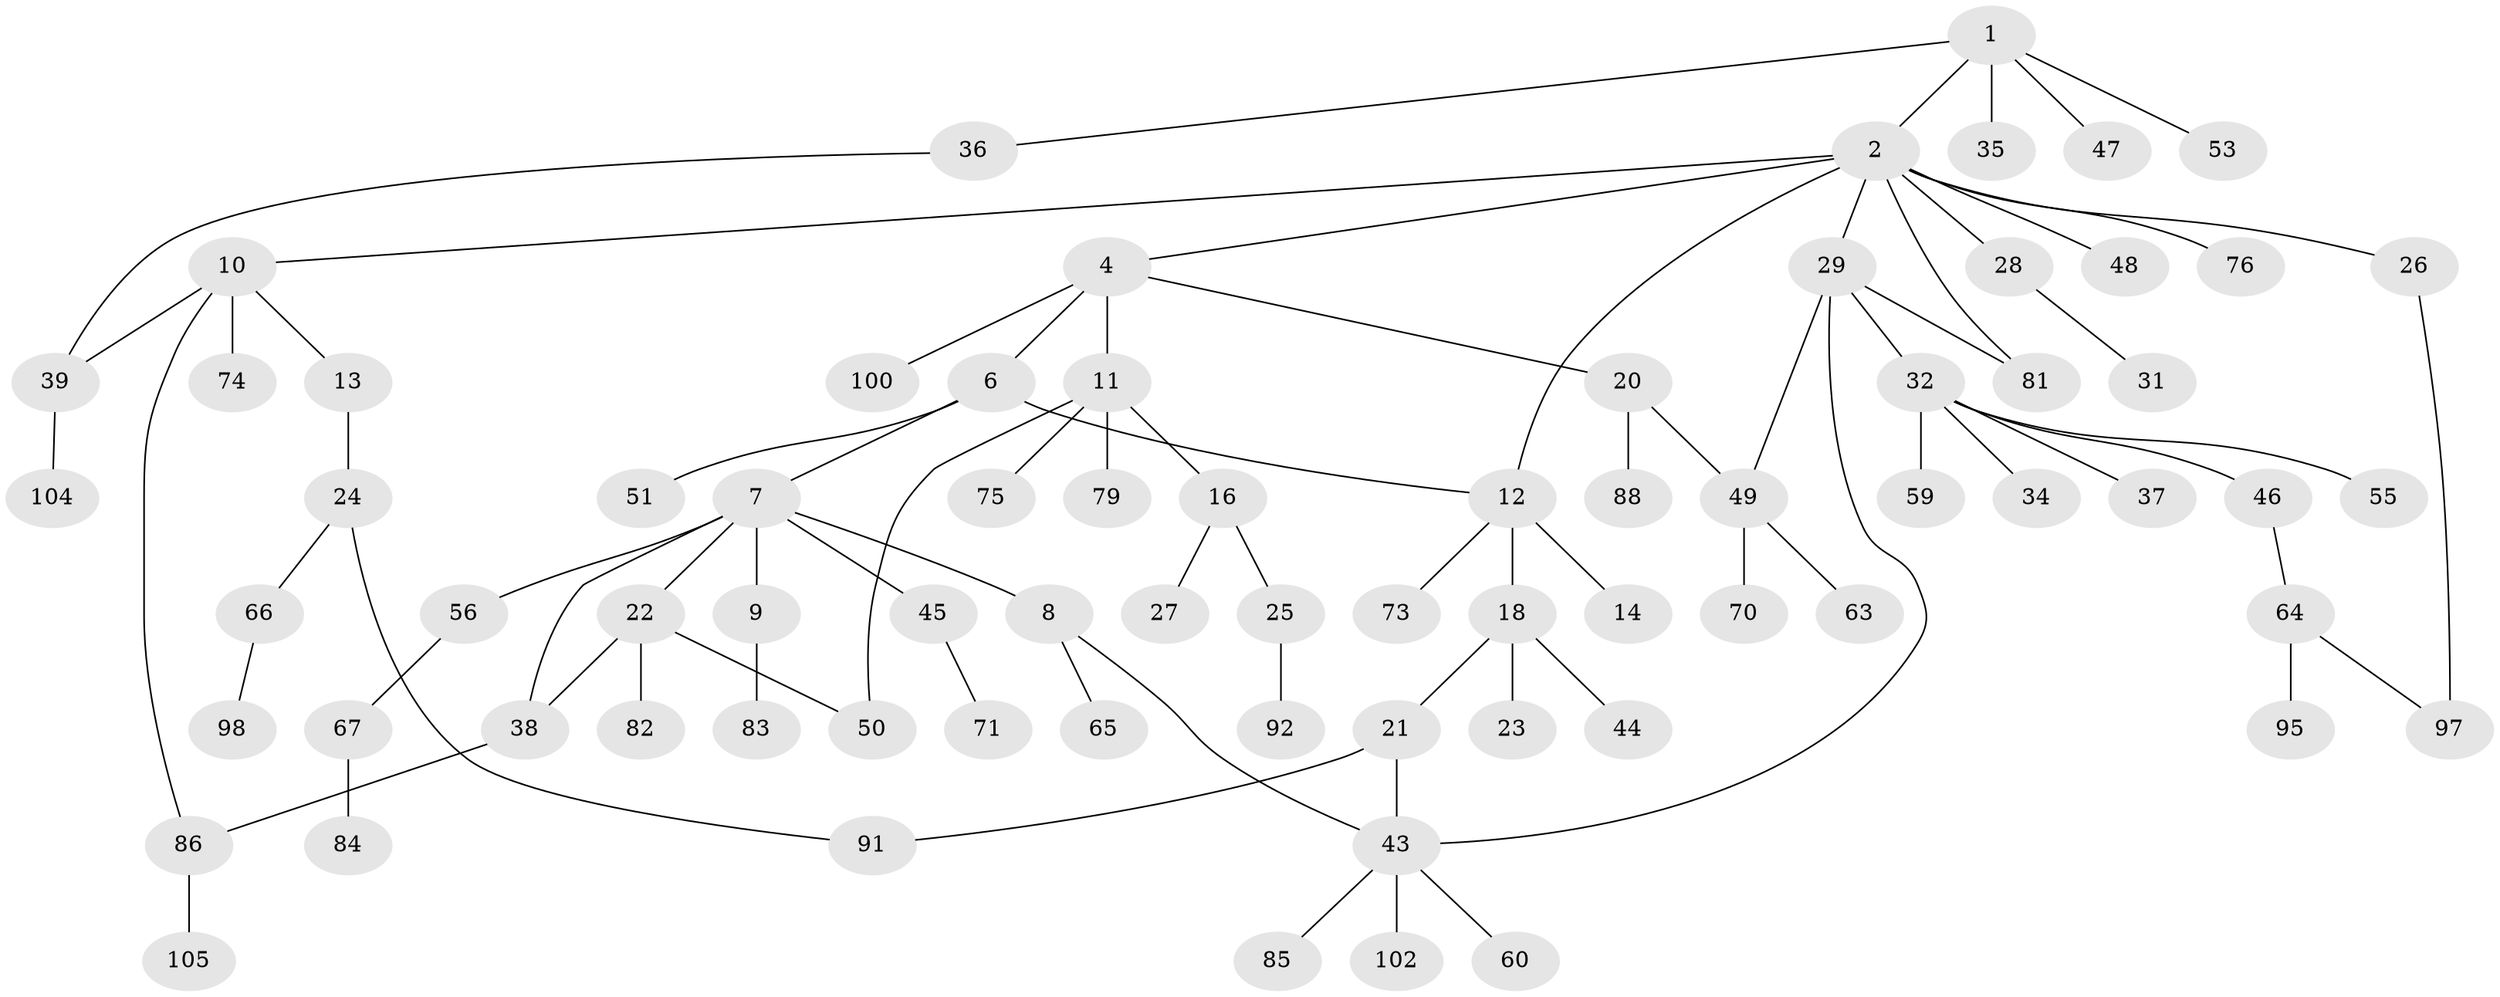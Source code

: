 // Generated by graph-tools (version 1.1) at 2025/51/02/27/25 19:51:39]
// undirected, 74 vertices, 84 edges
graph export_dot {
graph [start="1"]
  node [color=gray90,style=filled];
  1 [super="+3"];
  2 [super="+17"];
  4 [super="+5"];
  6;
  7 [super="+68"];
  8 [super="+57"];
  9 [super="+78"];
  10 [super="+19"];
  11 [super="+61"];
  12 [super="+33"];
  13 [super="+15"];
  14;
  16;
  18 [super="+30"];
  20 [super="+62"];
  21 [super="+40"];
  22 [super="+80"];
  23;
  24 [super="+42"];
  25;
  26;
  27;
  28;
  29 [super="+99"];
  31 [super="+54"];
  32 [super="+41"];
  34;
  35;
  36;
  37 [super="+94"];
  38 [super="+101"];
  39 [super="+77"];
  43 [super="+52"];
  44;
  45;
  46;
  47;
  48;
  49 [super="+58"];
  50 [super="+96"];
  51 [super="+93"];
  53;
  55;
  56;
  59;
  60;
  63;
  64 [super="+90"];
  65;
  66 [super="+69"];
  67 [super="+72"];
  70;
  71;
  73;
  74;
  75;
  76;
  79;
  81;
  82;
  83 [super="+89"];
  84;
  85;
  86 [super="+87"];
  88;
  91 [super="+103"];
  92;
  95;
  97;
  98;
  100;
  102;
  104;
  105;
  1 -- 2;
  1 -- 35;
  1 -- 36;
  1 -- 47;
  1 -- 53;
  2 -- 4;
  2 -- 10;
  2 -- 26;
  2 -- 29;
  2 -- 48;
  2 -- 81;
  2 -- 76;
  2 -- 28;
  2 -- 12;
  4 -- 6;
  4 -- 20;
  4 -- 100;
  4 -- 11;
  6 -- 7;
  6 -- 12;
  6 -- 51;
  7 -- 8;
  7 -- 9;
  7 -- 22;
  7 -- 45;
  7 -- 56;
  7 -- 38;
  8 -- 65;
  8 -- 43;
  9 -- 83;
  10 -- 13;
  10 -- 74;
  10 -- 86;
  10 -- 39;
  11 -- 16;
  11 -- 50;
  11 -- 75;
  11 -- 79;
  12 -- 14;
  12 -- 18;
  12 -- 73;
  13 -- 24;
  16 -- 25;
  16 -- 27;
  18 -- 21;
  18 -- 23;
  18 -- 44;
  20 -- 49;
  20 -- 88;
  21 -- 91;
  21 -- 43;
  22 -- 38;
  22 -- 82;
  22 -- 50;
  24 -- 91;
  24 -- 66;
  25 -- 92;
  26 -- 97;
  28 -- 31;
  29 -- 32;
  29 -- 81;
  29 -- 49;
  29 -- 43;
  32 -- 34;
  32 -- 37;
  32 -- 46;
  32 -- 55;
  32 -- 59;
  36 -- 39;
  38 -- 86;
  39 -- 104;
  43 -- 60;
  43 -- 102;
  43 -- 85;
  45 -- 71;
  46 -- 64;
  49 -- 63;
  49 -- 70;
  56 -- 67;
  64 -- 95;
  64 -- 97;
  66 -- 98;
  67 -- 84;
  86 -- 105;
}

